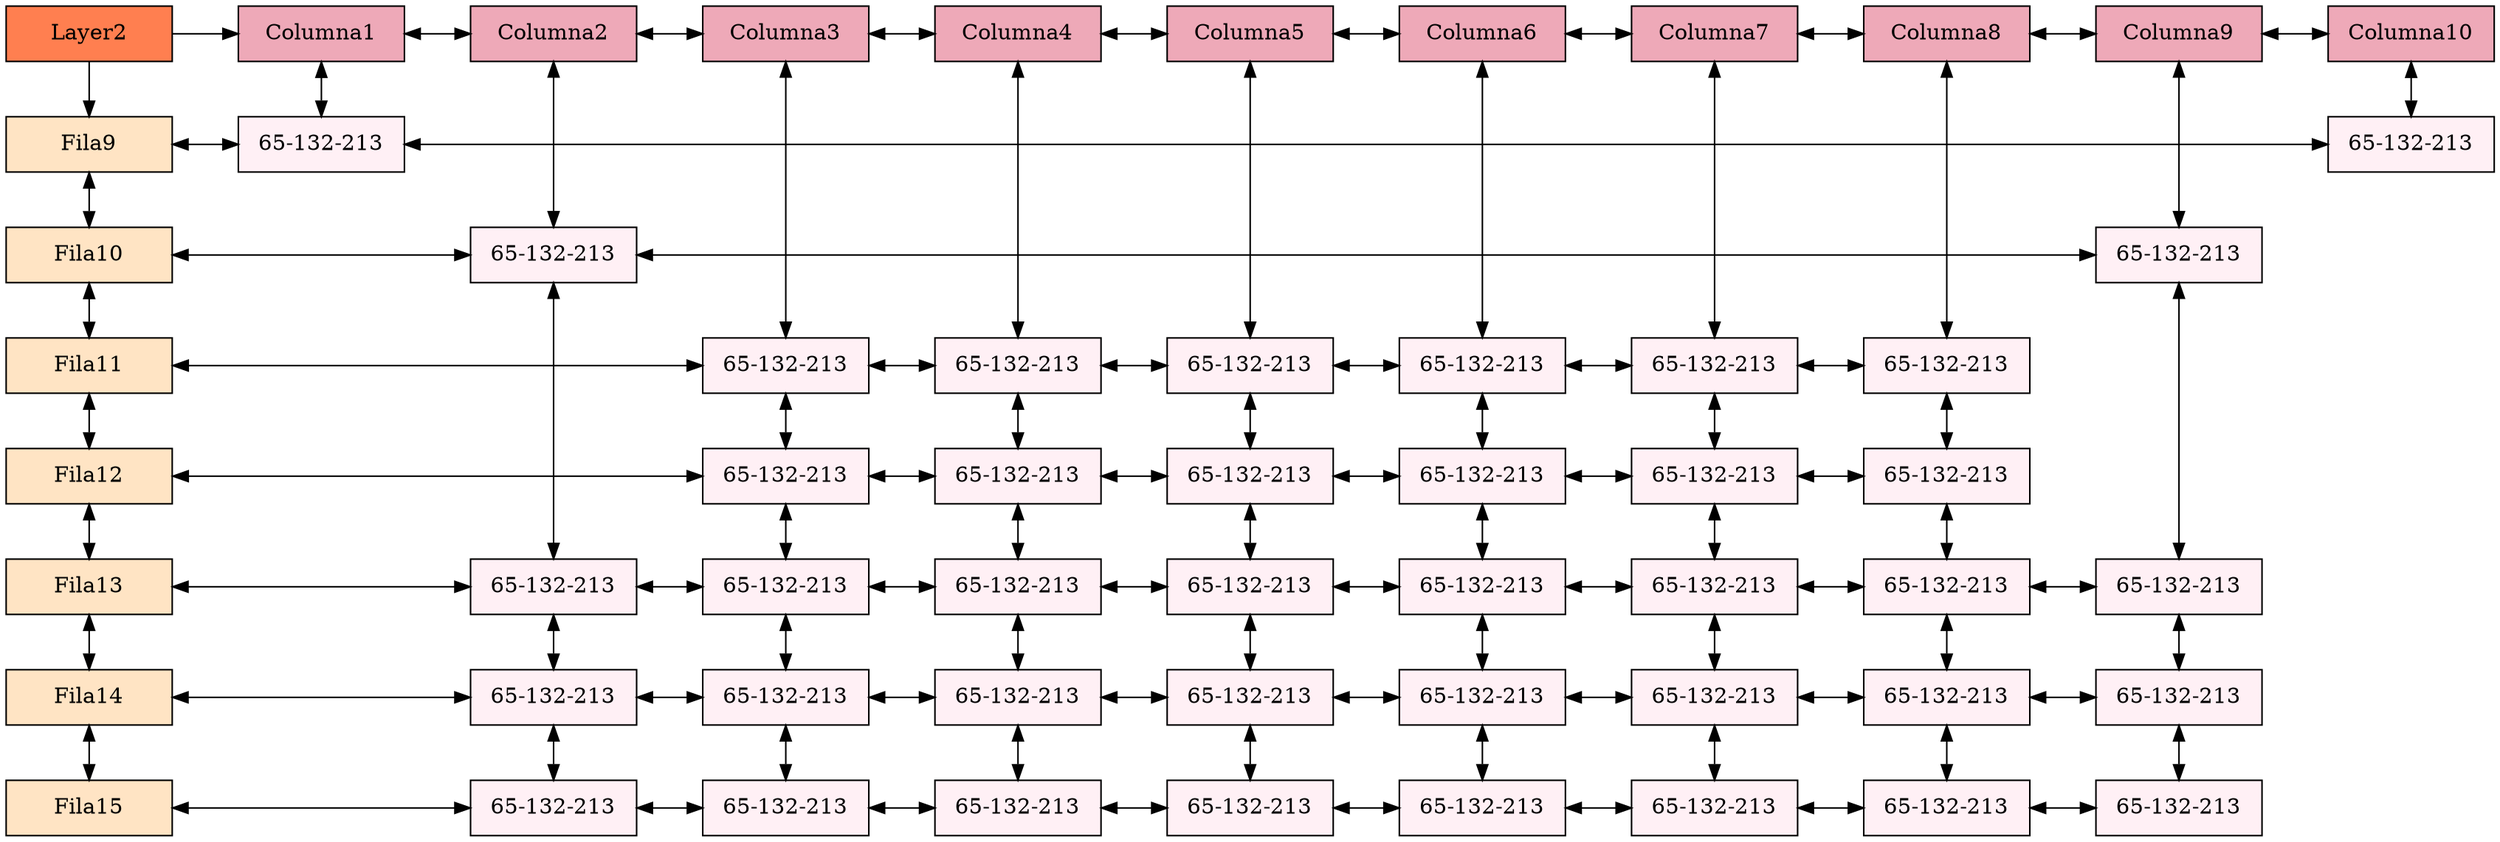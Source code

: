 digraph Sparse_Matrix{
node [shape=box]
graph [ranksep="0.5", nodesep="0.6"];
/* Group 0 para alinear verticalmente RAIZ*/ 
Layer2[ label = "Layer2", width = 1.5, style = filled, fillcolor = coral, group = 0 ];

// Filas 
Fila9 [label = "Fila9" width = 1.5 style = filled, fillcolor = bisque1, group = 0 ];
Fila10 [label = "Fila10" width = 1.5 style = filled, fillcolor = bisque1, group = 0 ];
Fila11 [label = "Fila11" width = 1.5 style = filled, fillcolor = bisque1, group = 0 ];
Fila12 [label = "Fila12" width = 1.5 style = filled, fillcolor = bisque1, group = 0 ];
Fila13 [label = "Fila13" width = 1.5 style = filled, fillcolor = bisque1, group = 0 ];
Fila14 [label = "Fila14" width = 1.5 style = filled, fillcolor = bisque1, group = 0 ];
Fila15 [label = "Fila15" width = 1.5 style = filled, fillcolor = bisque1, group = 0 ];

 //Enlaces de Filas
Fila9->Fila10 [dir = both];
Fila10->Fila11 [dir = both];
Fila11->Fila12 [dir = both];
Fila12->Fila13 [dir = both];
Fila13->Fila14 [dir = both];
Fila14->Fila15 [dir = both];

 //Columnas
//Cada una con diferente group para alinear verticalmente con los nodos
Column1[label = "Columna1" width = 1.5 style = filled, fillcolor = pink2, group = 2];
Column2[label = "Columna2" width = 1.5 style = filled, fillcolor = pink2, group = 3];
Column3[label = "Columna3" width = 1.5 style = filled, fillcolor = pink2, group = 4];
Column4[label = "Columna4" width = 1.5 style = filled, fillcolor = pink2, group = 5];
Column5[label = "Columna5" width = 1.5 style = filled, fillcolor = pink2, group = 6];
Column6[label = "Columna6" width = 1.5 style = filled, fillcolor = pink2, group = 7];
Column7[label = "Columna7" width = 1.5 style = filled, fillcolor = pink2, group = 8];
Column8[label = "Columna8" width = 1.5 style = filled, fillcolor = pink2, group = 9];
Column9[label = "Columna9" width = 1.5 style = filled, fillcolor = pink2, group = 10];
Column10[label = "Columna10" width = 1.5 style = filled, fillcolor = pink2, group = 11];

 //Enlaces de Columnas
Column1->Column2 [dir = both];
Column2->Column3 [dir = both];
Column3->Column4 [dir = both];
Column4->Column5 [dir = both];
Column5->Column6 [dir = both];
Column6->Column7 [dir = both];
Column7->Column8 [dir = both];
Column8->Column9 [dir = both];
Column9->Column10 [dir = both];

 // Alinear Raiz con Columnas
{rank = same; Layer2; Column1;  Column2;  Column3;  Column4;  Column5;  Column6;  Column7;  Column8;  Column9;  Column10; };

 // Enlaces Raiz con primera fila y columna
Layer2->Column1;
Layer2->Fila9;

 //Creacion de nodos
//(^<---------------------- F I L A   9---------------------->
N1_F9 [label = "65-132-213" width = 1.5 group = 2 style = filled, fillcolor = lavenderblush1];
N10_F9 [label = "65-132-213" width = 1.5 group = 11 style = filled, fillcolor = lavenderblush1];

//(^<---------------------- F I L A   10---------------------->
N2_F10 [label = "65-132-213" width = 1.5 group = 3 style = filled, fillcolor = lavenderblush1];
N9_F10 [label = "65-132-213" width = 1.5 group = 10 style = filled, fillcolor = lavenderblush1];

//(^<---------------------- F I L A   11---------------------->
N3_F11 [label = "65-132-213" width = 1.5 group = 4 style = filled, fillcolor = lavenderblush1];
N4_F11 [label = "65-132-213" width = 1.5 group = 5 style = filled, fillcolor = lavenderblush1];
N5_F11 [label = "65-132-213" width = 1.5 group = 6 style = filled, fillcolor = lavenderblush1];
N6_F11 [label = "65-132-213" width = 1.5 group = 7 style = filled, fillcolor = lavenderblush1];
N7_F11 [label = "65-132-213" width = 1.5 group = 8 style = filled, fillcolor = lavenderblush1];
N8_F11 [label = "65-132-213" width = 1.5 group = 9 style = filled, fillcolor = lavenderblush1];

//(^<---------------------- F I L A   12---------------------->
N3_F12 [label = "65-132-213" width = 1.5 group = 4 style = filled, fillcolor = lavenderblush1];
N4_F12 [label = "65-132-213" width = 1.5 group = 5 style = filled, fillcolor = lavenderblush1];
N5_F12 [label = "65-132-213" width = 1.5 group = 6 style = filled, fillcolor = lavenderblush1];
N6_F12 [label = "65-132-213" width = 1.5 group = 7 style = filled, fillcolor = lavenderblush1];
N7_F12 [label = "65-132-213" width = 1.5 group = 8 style = filled, fillcolor = lavenderblush1];
N8_F12 [label = "65-132-213" width = 1.5 group = 9 style = filled, fillcolor = lavenderblush1];

//(^<---------------------- F I L A   13---------------------->
N2_F13 [label = "65-132-213" width = 1.5 group = 3 style = filled, fillcolor = lavenderblush1];
N3_F13 [label = "65-132-213" width = 1.5 group = 4 style = filled, fillcolor = lavenderblush1];
N4_F13 [label = "65-132-213" width = 1.5 group = 5 style = filled, fillcolor = lavenderblush1];
N5_F13 [label = "65-132-213" width = 1.5 group = 6 style = filled, fillcolor = lavenderblush1];
N6_F13 [label = "65-132-213" width = 1.5 group = 7 style = filled, fillcolor = lavenderblush1];
N7_F13 [label = "65-132-213" width = 1.5 group = 8 style = filled, fillcolor = lavenderblush1];
N8_F13 [label = "65-132-213" width = 1.5 group = 9 style = filled, fillcolor = lavenderblush1];
N9_F13 [label = "65-132-213" width = 1.5 group = 10 style = filled, fillcolor = lavenderblush1];

//(^<---------------------- F I L A   14---------------------->
N2_F14 [label = "65-132-213" width = 1.5 group = 3 style = filled, fillcolor = lavenderblush1];
N3_F14 [label = "65-132-213" width = 1.5 group = 4 style = filled, fillcolor = lavenderblush1];
N4_F14 [label = "65-132-213" width = 1.5 group = 5 style = filled, fillcolor = lavenderblush1];
N5_F14 [label = "65-132-213" width = 1.5 group = 6 style = filled, fillcolor = lavenderblush1];
N6_F14 [label = "65-132-213" width = 1.5 group = 7 style = filled, fillcolor = lavenderblush1];
N7_F14 [label = "65-132-213" width = 1.5 group = 8 style = filled, fillcolor = lavenderblush1];
N8_F14 [label = "65-132-213" width = 1.5 group = 9 style = filled, fillcolor = lavenderblush1];
N9_F14 [label = "65-132-213" width = 1.5 group = 10 style = filled, fillcolor = lavenderblush1];

//(^<---------------------- F I L A   15---------------------->
N2_F15 [label = "65-132-213" width = 1.5 group = 3 style = filled, fillcolor = lavenderblush1];
N3_F15 [label = "65-132-213" width = 1.5 group = 4 style = filled, fillcolor = lavenderblush1];
N4_F15 [label = "65-132-213" width = 1.5 group = 5 style = filled, fillcolor = lavenderblush1];
N5_F15 [label = "65-132-213" width = 1.5 group = 6 style = filled, fillcolor = lavenderblush1];
N6_F15 [label = "65-132-213" width = 1.5 group = 7 style = filled, fillcolor = lavenderblush1];
N7_F15 [label = "65-132-213" width = 1.5 group = 8 style = filled, fillcolor = lavenderblush1];
N8_F15 [label = "65-132-213" width = 1.5 group = 9 style = filled, fillcolor = lavenderblush1];
N9_F15 [label = "65-132-213" width = 1.5 group = 10 style = filled, fillcolor = lavenderblush1];


 //Creacion de enlaces de nodos
//E N L A C E S  F I L A   9
Column1->N1_F9 [dir = both];
Fila9->N1_F9 [dir = both];
N1_F9->N10_F9 [dir = both];
Column10->N10_F9 [dir = both];
//Alineacion vertical de nodos con la fila
{rank = same; Fila9; N1_F9; N10_F9;  };

//E N L A C E S  F I L A   10
Column2->N2_F10 [dir = both];
Fila10->N2_F10 [dir = both];
N2_F10->N9_F10 [dir = both];
Column9->N9_F10 [dir = both];
//Alineacion vertical de nodos con la fila
{rank = same; Fila10; N2_F10; N9_F10;  };

//E N L A C E S  F I L A   11
Column3->N3_F11 [dir = both];
Fila11->N3_F11 [dir = both];
N3_F11->N4_F11 [dir = both];
Column4->N4_F11 [dir = both];
N4_F11->N5_F11 [dir = both];
Column5->N5_F11 [dir = both];
N5_F11->N6_F11 [dir = both];
Column6->N6_F11 [dir = both];
N6_F11->N7_F11 [dir = both];
Column7->N7_F11 [dir = both];
N7_F11->N8_F11 [dir = both];
Column8->N8_F11 [dir = both];
//Alineacion vertical de nodos con la fila
{rank = same; Fila11; N3_F11; N4_F11; N5_F11; N6_F11; N7_F11; N8_F11;  };

//E N L A C E S  F I L A   12
N3_F12->N3_F11 [dir = both];
Fila12->N3_F12 [dir = both];
N3_F12->N4_F12 [dir = both];
N4_F12->N4_F11 [dir = both];
N4_F12->N5_F12 [dir = both];
N5_F12->N5_F11 [dir = both];
N5_F12->N6_F12 [dir = both];
N6_F12->N6_F11 [dir = both];
N6_F12->N7_F12 [dir = both];
N7_F12->N7_F11 [dir = both];
N7_F12->N8_F12 [dir = both];
N8_F12->N8_F11 [dir = both];
//Alineacion vertical de nodos con la fila
{rank = same; Fila12; N3_F12; N4_F12; N5_F12; N6_F12; N7_F12; N8_F12;  };

//E N L A C E S  F I L A   13
N2_F13->N2_F10 [dir = both];
Fila13->N2_F13 [dir = both];
N2_F13->N3_F13 [dir = both];
N3_F13->N3_F12 [dir = both];
N3_F13->N4_F13 [dir = both];
N4_F13->N4_F12 [dir = both];
N4_F13->N5_F13 [dir = both];
N5_F13->N5_F12 [dir = both];
N5_F13->N6_F13 [dir = both];
N6_F13->N6_F12 [dir = both];
N6_F13->N7_F13 [dir = both];
N7_F13->N7_F12 [dir = both];
N7_F13->N8_F13 [dir = both];
N8_F13->N8_F12 [dir = both];
N8_F13->N9_F13 [dir = both];
N9_F13->N9_F10 [dir = both];
//Alineacion vertical de nodos con la fila
{rank = same; Fila13; N2_F13; N3_F13; N4_F13; N5_F13; N6_F13; N7_F13; N8_F13; N9_F13;  };

//E N L A C E S  F I L A   14
N2_F14->N2_F13 [dir = both];
Fila14->N2_F14 [dir = both];
N2_F14->N3_F14 [dir = both];
N3_F14->N3_F13 [dir = both];
N3_F14->N4_F14 [dir = both];
N4_F14->N4_F13 [dir = both];
N4_F14->N5_F14 [dir = both];
N5_F14->N5_F13 [dir = both];
N5_F14->N6_F14 [dir = both];
N6_F14->N6_F13 [dir = both];
N6_F14->N7_F14 [dir = both];
N7_F14->N7_F13 [dir = both];
N7_F14->N8_F14 [dir = both];
N8_F14->N8_F13 [dir = both];
N8_F14->N9_F14 [dir = both];
N9_F14->N9_F13 [dir = both];
//Alineacion vertical de nodos con la fila
{rank = same; Fila14; N2_F14; N3_F14; N4_F14; N5_F14; N6_F14; N7_F14; N8_F14; N9_F14;  };

//E N L A C E S  F I L A   15
N2_F15->N2_F14 [dir = both];
Fila15->N2_F15 [dir = both];
N2_F15->N3_F15 [dir = both];
N3_F15->N3_F14 [dir = both];
N3_F15->N4_F15 [dir = both];
N4_F15->N4_F14 [dir = both];
N4_F15->N5_F15 [dir = both];
N5_F15->N5_F14 [dir = both];
N5_F15->N6_F15 [dir = both];
N6_F15->N6_F14 [dir = both];
N6_F15->N7_F15 [dir = both];
N7_F15->N7_F14 [dir = both];
N7_F15->N8_F15 [dir = both];
N8_F15->N8_F14 [dir = both];
N8_F15->N9_F15 [dir = both];
N9_F15->N9_F14 [dir = both];
//Alineacion vertical de nodos con la fila
{rank = same; Fila15; N2_F15; N3_F15; N4_F15; N5_F15; N6_F15; N7_F15; N8_F15; N9_F15;  };

}
